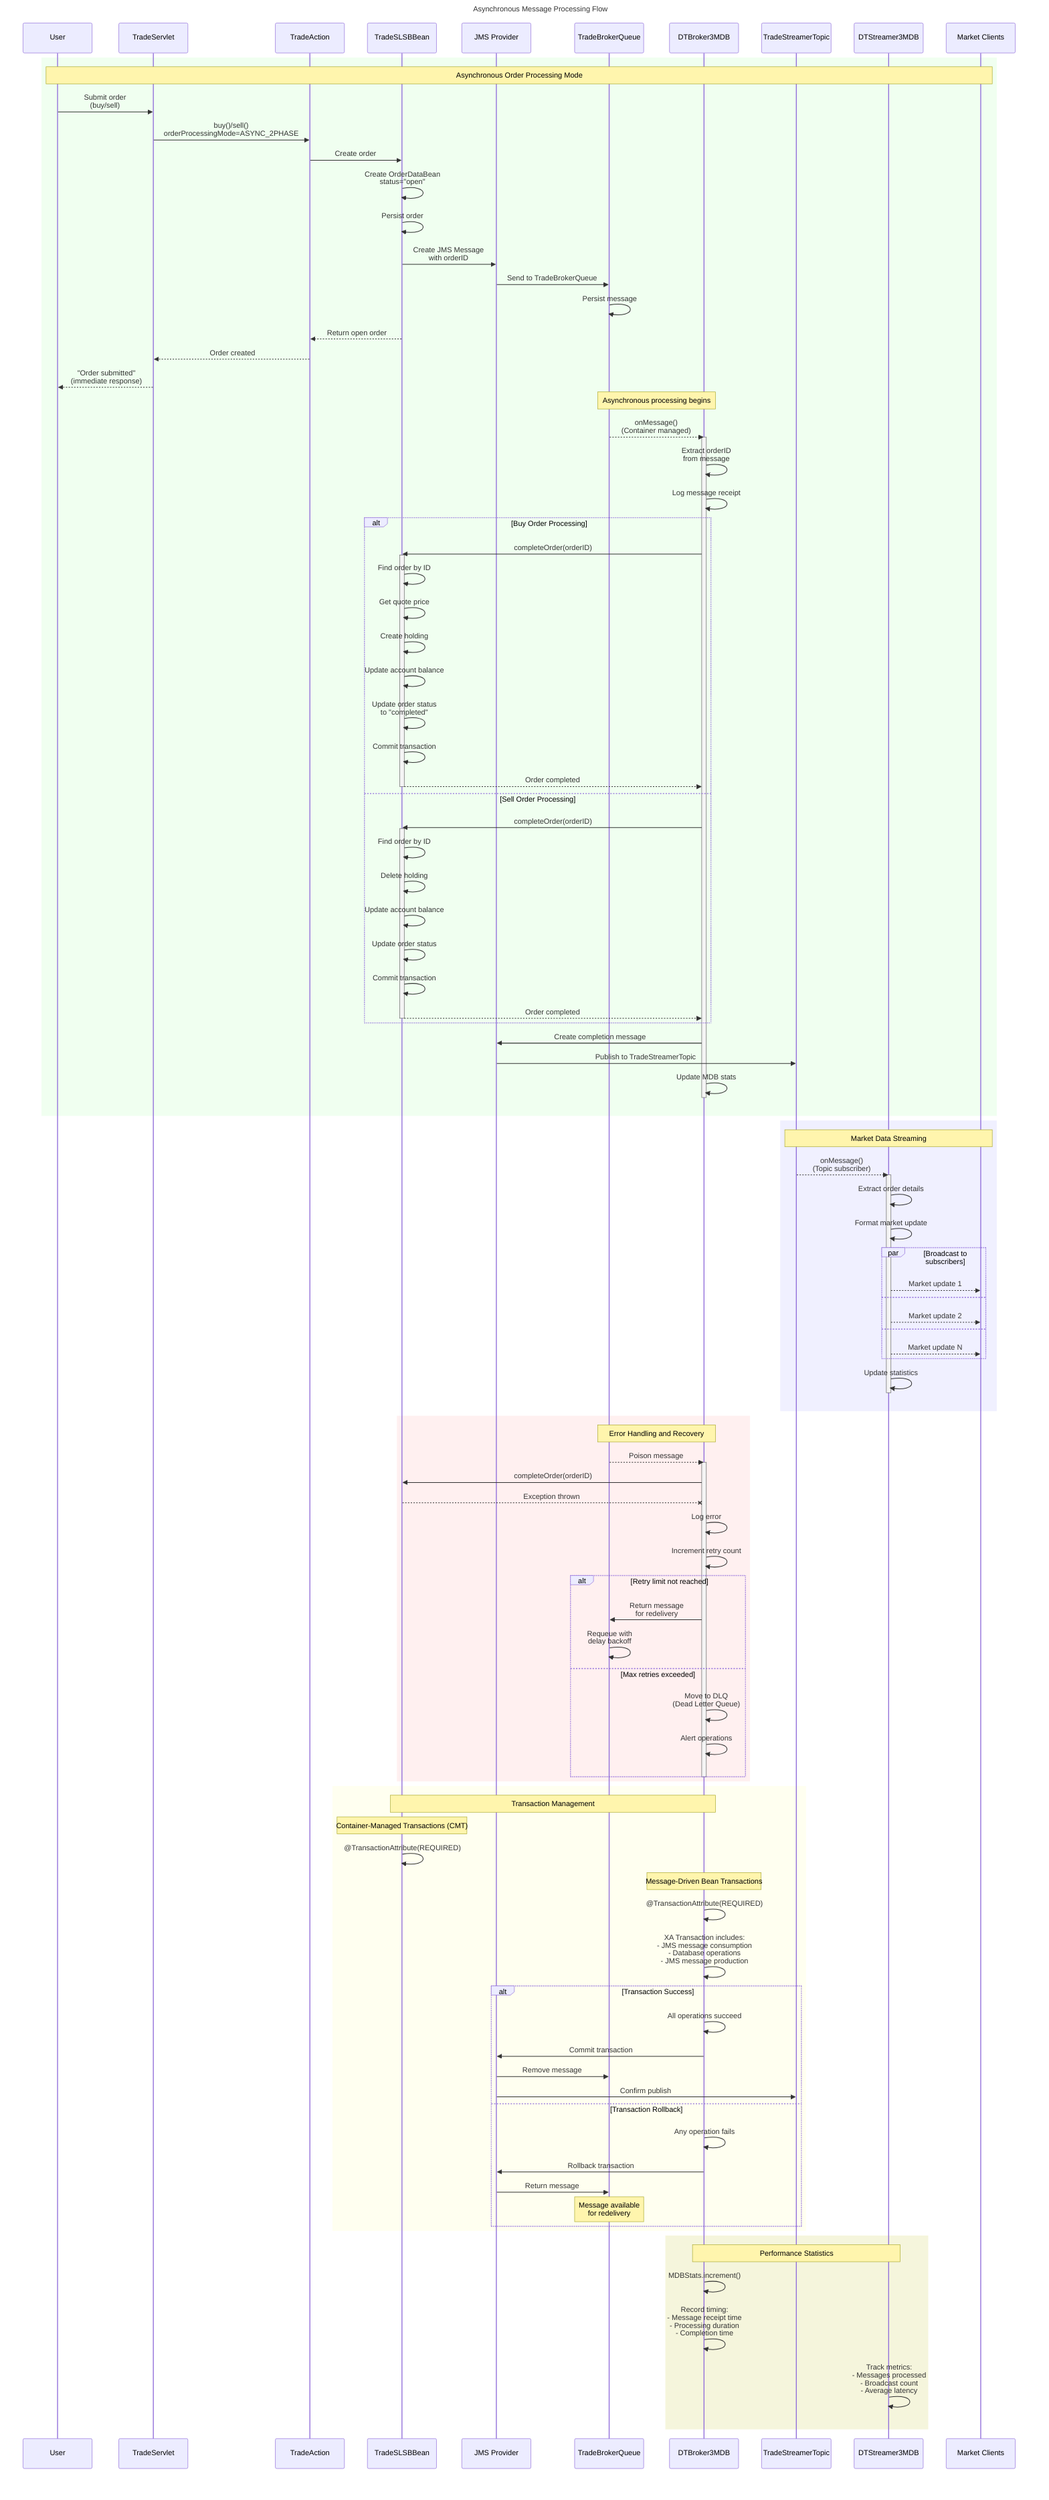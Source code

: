 sequenceDiagram
    title Asynchronous Message Processing Flow
    
    participant User
    participant Servlet as TradeServlet
    participant Trade as TradeAction
    participant SLSB as TradeSLSBBean
    participant JMS as JMS Provider
    participant Queue as TradeBrokerQueue
    participant Broker as DTBroker3MDB
    participant Topic as TradeStreamerTopic
    participant Streamer as DTStreamer3MDB
    participant Client as Market Clients
    
    %% Asynchronous Order Processing
    rect rgb(240, 255, 240)
        Note over User,Client: Asynchronous Order Processing Mode
        
        User->>Servlet: Submit order<br/>(buy/sell)
        Servlet->>Trade: buy()/sell()<br/>orderProcessingMode=ASYNC_2PHASE
        
        Trade->>SLSB: Create order
        SLSB->>SLSB: Create OrderDataBean<br/>status="open"
        SLSB->>SLSB: Persist order
        
        %% Queue the order for async processing
        SLSB->>JMS: Create JMS Message<br/>with orderID
        JMS->>Queue: Send to TradeBrokerQueue
        Queue->>Queue: Persist message
        
        SLSB-->>Trade: Return open order
        Trade-->>Servlet: Order created
        Servlet-->>User: "Order submitted"<br/>(immediate response)
        
        Note over Queue,Broker: Asynchronous processing begins
        
        %% MDB Processing
        Queue-->>Broker: onMessage()<br/>(Container managed)
        activate Broker
        
        Broker->>Broker: Extract orderID<br/>from message
        Broker->>Broker: Log message receipt
        
        alt Buy Order Processing
            Broker->>SLSB: completeOrder(orderID)
            activate SLSB
            
            SLSB->>SLSB: Find order by ID
            SLSB->>SLSB: Get quote price
            SLSB->>SLSB: Create holding
            SLSB->>SLSB: Update account balance
            SLSB->>SLSB: Update order status<br/>to "completed"
            SLSB->>SLSB: Commit transaction
            
            SLSB-->>Broker: Order completed
            deactivate SLSB
            
        else Sell Order Processing
            Broker->>SLSB: completeOrder(orderID)
            activate SLSB
            
            SLSB->>SLSB: Find order by ID
            SLSB->>SLSB: Delete holding
            SLSB->>SLSB: Update account balance
            SLSB->>SLSB: Update order status
            SLSB->>SLSB: Commit transaction
            
            SLSB-->>Broker: Order completed
            deactivate SLSB
        end
        
        %% Publish completion event
        Broker->>JMS: Create completion message
        JMS->>Topic: Publish to TradeStreamerTopic
        Broker->>Broker: Update MDB stats
        
        deactivate Broker
    end
    
    %% Market Data Streaming
    rect rgb(240, 240, 255)
        Note over Topic,Client: Market Data Streaming
        
        Topic-->>Streamer: onMessage()<br/>(Topic subscriber)
        activate Streamer
        
        Streamer->>Streamer: Extract order details
        Streamer->>Streamer: Format market update
        
        par Broadcast to subscribers
            Streamer-->>Client: Market update 1
        and
            Streamer-->>Client: Market update 2
        and
            Streamer-->>Client: Market update N
        end
        
        Streamer->>Streamer: Update statistics
        deactivate Streamer
    end
    
    %% Error Handling Flow
    rect rgb(255, 240, 240)
        Note over Queue,Broker: Error Handling and Recovery
        
        Queue-->>Broker: Poison message
        activate Broker
        
        Broker->>SLSB: completeOrder(orderID)
        SLSB--xBroker: Exception thrown
        
        Broker->>Broker: Log error
        Broker->>Broker: Increment retry count
        
        alt Retry limit not reached
            Broker->>Queue: Return message<br/>for redelivery
            Queue->>Queue: Requeue with<br/>delay backoff
        else Max retries exceeded
            Broker->>Broker: Move to DLQ<br/>(Dead Letter Queue)
            Broker->>Broker: Alert operations
        end
        
        deactivate Broker
    end
    
    %% Transaction Boundaries
    rect rgb(255, 255, 240)
        Note over SLSB,Broker: Transaction Management
        
        Note over SLSB: Container-Managed Transactions (CMT)
        SLSB->>SLSB: @TransactionAttribute(REQUIRED)
        
        Note over Broker: Message-Driven Bean Transactions
        Broker->>Broker: @TransactionAttribute(REQUIRED)
        Broker->>Broker: XA Transaction includes:<br/>- JMS message consumption<br/>- Database operations<br/>- JMS message production
        
        alt Transaction Success
            Broker->>Broker: All operations succeed
            Broker->>JMS: Commit transaction
            JMS->>Queue: Remove message
            JMS->>Topic: Confirm publish
        else Transaction Rollback
            Broker->>Broker: Any operation fails
            Broker->>JMS: Rollback transaction
            JMS->>Queue: Return message
            Note over Queue: Message available<br/>for redelivery
        end
    end
    
    %% Performance Monitoring
    rect rgb(245, 245, 220)
        Note over Broker,Streamer: Performance Statistics
        
        Broker->>Broker: MDBStats.increment()
        Broker->>Broker: Record timing:<br/>- Message receipt time<br/>- Processing duration<br/>- Completion time
        
        Streamer->>Streamer: Track metrics:<br/>- Messages processed<br/>- Broadcast count<br/>- Average latency
    end